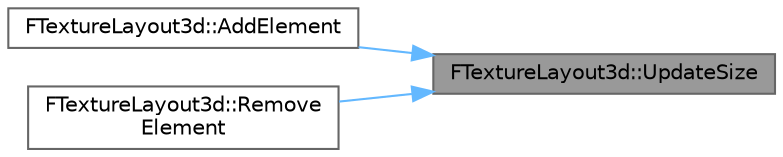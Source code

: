 digraph "FTextureLayout3d::UpdateSize"
{
 // INTERACTIVE_SVG=YES
 // LATEX_PDF_SIZE
  bgcolor="transparent";
  edge [fontname=Helvetica,fontsize=10,labelfontname=Helvetica,labelfontsize=10];
  node [fontname=Helvetica,fontsize=10,shape=box,height=0.2,width=0.4];
  rankdir="RL";
  Node1 [id="Node000001",label="FTextureLayout3d::UpdateSize",height=0.2,width=0.4,color="gray40", fillcolor="grey60", style="filled", fontcolor="black",tooltip=" "];
  Node1 -> Node2 [id="edge1_Node000001_Node000002",dir="back",color="steelblue1",style="solid",tooltip=" "];
  Node2 [id="Node000002",label="FTextureLayout3d::AddElement",height=0.2,width=0.4,color="grey40", fillcolor="white", style="filled",URL="$dc/de8/classFTextureLayout3d.html#ae2c438c163dd7f07c642a8663fbfb363",tooltip="Finds a free area in the texture large enough to contain a surface with the given size."];
  Node1 -> Node3 [id="edge2_Node000001_Node000003",dir="back",color="steelblue1",style="solid",tooltip=" "];
  Node3 [id="Node000003",label="FTextureLayout3d::Remove\lElement",height=0.2,width=0.4,color="grey40", fillcolor="white", style="filled",URL="$dc/de8/classFTextureLayout3d.html#a09e107bc6902ea3777b1d775abe7ab81",tooltip="Removes a previously allocated element from the layout and collapses the tree as much as possible,..."];
}
